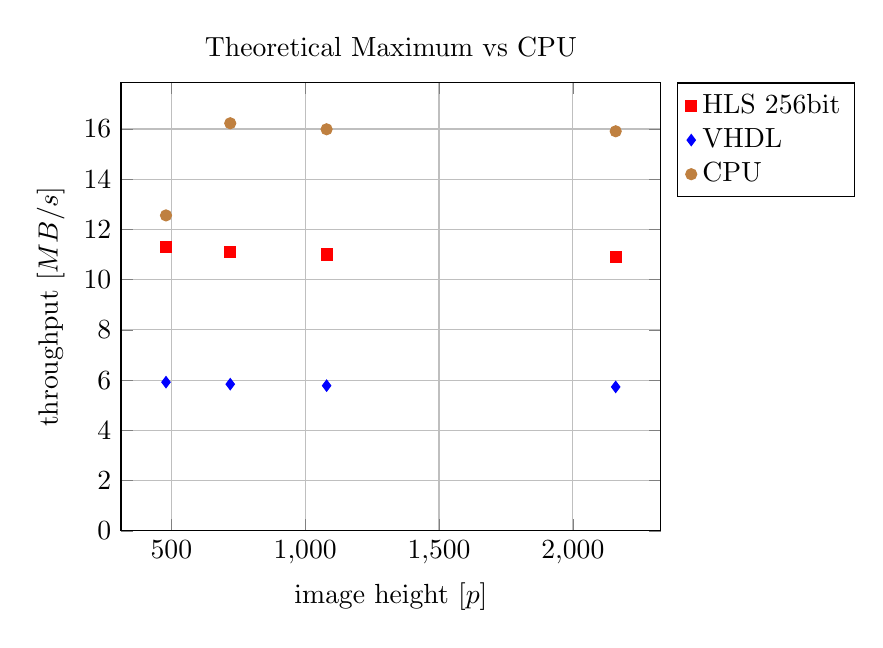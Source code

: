 % \tikzsetnextfilename{system-overview}
\begin{tikzpicture}[
    rounded corners=0mm,
    triangle/.style = {fill=blue!20, regular polygon, regular polygon sides=3 },
    node rotated/.style = {rotate=180},
    border rotated/.style = {shape border rotate=180}
]
    %coordinates
    \coordinate (orig)      at (0,0);

    \begin{pgfonlayer}{main}
        \begin{axis}[
                % domain=-2:6,
                xtick={0,500,...,2500},
                ymin=0,
                ytick={0,2,...,16},
                xmajorgrids=true,ymajorgrids=true,
                xlabel={image height [$p$]},
                ylabel={throughput [$MB/s$]},
                title={Theoretical Maximum vs CPU},
                legend style={
                    cells={anchor=east},
                    legend pos=outer north east,
                },
                legend cell align=left,
                scatter/classes={
                    a={mark=square*,fill=red,draw=red},
                    b={mark=diamond*,fill=blue,draw=blue},
                    c={mark=*,fill=brown,draw=brown}
                }
            ]
            \addplot[scatter,only marks, scatter src=explicit symbolic]
            table[meta=label] {
                x    y   label
                %% HLS 8 bit
                % 480  1.45 a
                % 720  1.41 a
                % 1080 1.43 a
                % 2160 1.40 a
                %% HLS 256bit
                480  11.3 a
                720  11.1 a
                1080 11.0 a
                2160 10.9 a
                %% VHDL
                480  5.92 b
                720  5.84 b
                1080 5.78 b
                2160 5.73 b
                %% CPU
                480  12.56 c
                720  16.23 c
                1080 15.99 c
                2160 15.91 c
            };
            % \addlegendentry{FPGA theoretical max}
            % \addlegendentry{HLS 8bit}
            \addlegendentry{HLS 256bit}
            \addlegendentry{VHDL}
            \addlegendentry{CPU}
        \end{axis}

    \end{pgfonlayer}

    % Foreground
    \begin{pgfonlayer}{foreground}
        
    \end{pgfonlayer} 

    % Background
    \begin{pgfonlayer}{background}
        % Grid
        % \draw[step=0.5cm,gray] (0,0) grid (4,4);
    \end{pgfonlayer} 

\end{tikzpicture}


% | Solution | Image | Throughput | Image File |
% |----------|-------|------------|------------|
% | HLS      | mountain | 0.168MB/s | mountain_fpga_hls.tif |
% | HLS      | room     | 0.170MB/s | room_fpga_hls.tif |
% | HLS      | cat480p  | 0.170MB/s |  |
% | HLS      | cat720p  | diip_cc error |  |
% | HLS      | cat1080p  | 0.168MB/s |  |
% | HLS      | cat2160p  | 0.161MB/s |  |
% | VHDL     | cat480p  | 0.89MB/s |  |
% | VHDL     | cat720p  | 1.291MB/s |  |
% | VHDL     | cat1080p  | 2.348MB/s |  |
% | VHDL     | cat2160p  | 4.115MB/s |  |